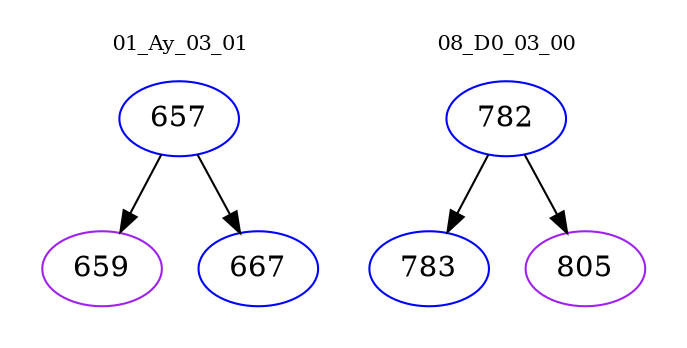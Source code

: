 digraph{
subgraph cluster_0 {
color = white
label = "01_Ay_03_01";
fontsize=10;
T0_657 [label="657", color="blue"]
T0_657 -> T0_659 [color="black"]
T0_659 [label="659", color="purple"]
T0_657 -> T0_667 [color="black"]
T0_667 [label="667", color="blue"]
}
subgraph cluster_1 {
color = white
label = "08_D0_03_00";
fontsize=10;
T1_782 [label="782", color="blue"]
T1_782 -> T1_783 [color="black"]
T1_783 [label="783", color="blue"]
T1_782 -> T1_805 [color="black"]
T1_805 [label="805", color="purple"]
}
}
